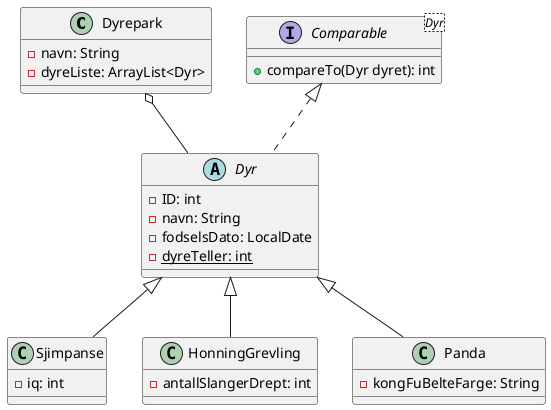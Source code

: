 @startuml

Dyrepark o-- Dyr
Comparable <|.. Dyr

interface Comparable<Dyr> {
    + compareTo(Dyr dyret): int
}

class Dyrepark {
    - navn: String
    - dyreListe: ArrayList<Dyr>
}

abstract class Dyr {
    - ID: int
    - navn: String
    - fodselsDato: LocalDate
    -  {static} dyreTeller: int
}

class Sjimpanse extends Dyr {
    - iq: int
}

class HonningGrevling extends Dyr {
    - antallSlangerDrept: int
}

class Panda extends Dyr {
    - kongFuBelteFarge: String
}
@enduml
